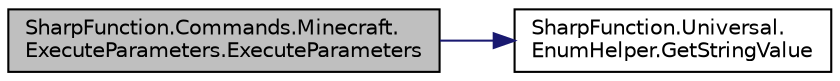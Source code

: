 digraph "SharpFunction.Commands.Minecraft.ExecuteParameters.ExecuteParameters"
{
 // LATEX_PDF_SIZE
  edge [fontname="Helvetica",fontsize="10",labelfontname="Helvetica",labelfontsize="10"];
  node [fontname="Helvetica",fontsize="10",shape=record];
  rankdir="LR";
  Node1 [label="SharpFunction.Commands.Minecraft.\lExecuteParameters.ExecuteParameters",height=0.2,width=0.4,color="black", fillcolor="grey75", style="filled", fontcolor="black",tooltip="Execute command has a very complex syntax tree  Execute parameters"];
  Node1 -> Node2 [color="midnightblue",fontsize="10",style="solid",fontname="Helvetica"];
  Node2 [label="SharpFunction.Universal.\lEnumHelper.GetStringValue",height=0.2,width=0.4,color="black", fillcolor="white", style="filled",URL="$class_sharp_function_1_1_universal_1_1_enum_helper.html#a60f48aa400a8d1c16f8b648beee4937d",tooltip="Gets string value from [EnumValueAttribute] attribute"];
}
